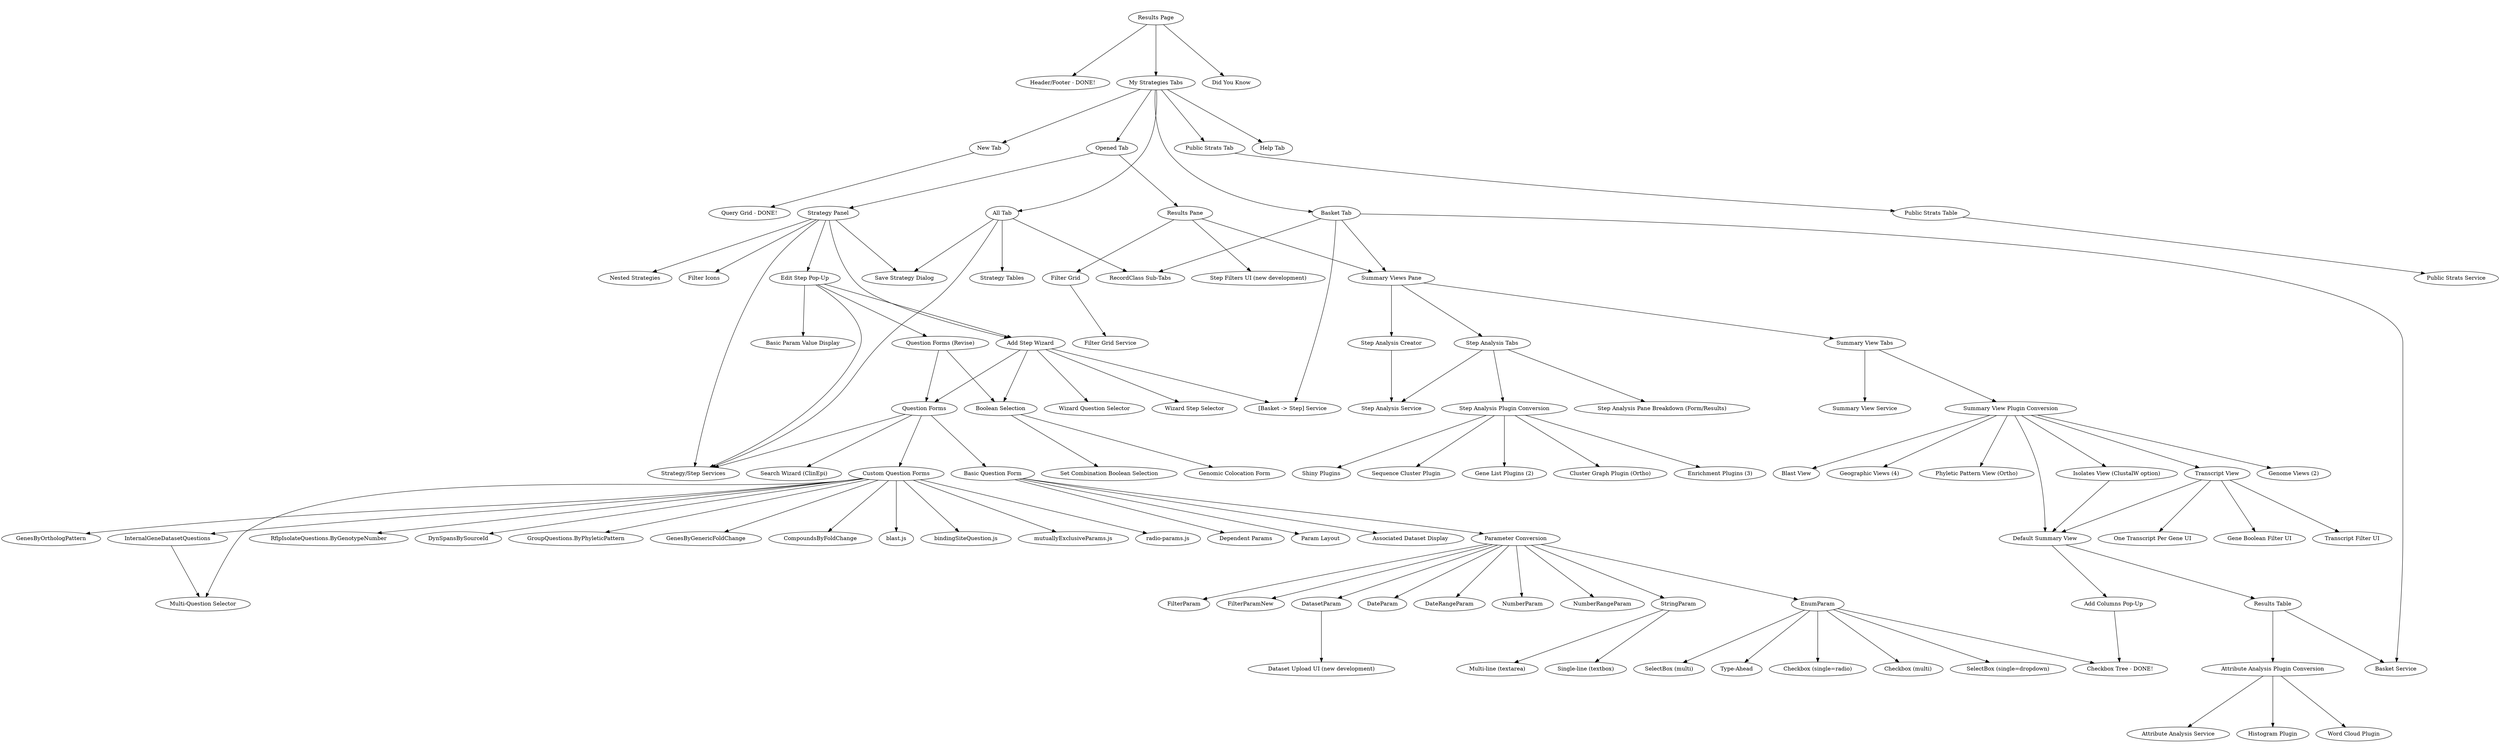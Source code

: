 ################################################################################
##
##  This document defines a dependency graph that describes the order in which
##  features must be converted to React in order to gradually convert the entire
##  results page to React.  Nodes are not Java classes or React components but a
##  combination of backend and frontend features- components, Java classes,
##  specific plugins, etc.
##
##  To easily view this graph, enter the following text into the textbox at:
##
##                     http://www.webgraphviz.com
##
################################################################################

digraph "Results Page React Transition Dependency Graph" {
  ratio=0.3
  "Results Page" -> "Header/Footer - DONE!"
  "Results Page" -> "My Strategies Tabs"
  "Results Page" -> "Did You Know"
  "My Strategies Tabs" -> "New Tab"
  "New Tab" -> "Query Grid - DONE!"
  "My Strategies Tabs" -> "Opened Tab"
  "Opened Tab" -> "Strategy Panel"
  "Opened Tab" -> "Results Pane"
  "Strategy Panel" -> "Nested Strategies"
  "Strategy Panel" -> "Filter Icons"
  "Strategy Panel" -> "Strategy/Step Services"
  "Strategy Panel" -> "Add Step Wizard"
  "Strategy Panel" -> "Save Strategy Dialog"
  "Add Step Wizard" -> "Wizard Question Selector"
  "Add Step Wizard" -> "[Basket -> Step] Service"
  "Add Step Wizard" -> "Wizard Step Selector"
  "Add Step Wizard" -> "Question Forms"
  "Add Step Wizard" -> "Boolean Selection"
  "Boolean Selection" -> "Set Combination Boolean Selection"
  "Boolean Selection" -> "Genomic Colocation Form"
  "Strategy Panel" -> "Edit Step Pop-Up"
  "Edit Step Pop-Up" -> "Basic Param Value Display"
  "Edit Step Pop-Up" -> "Strategy/Step Services"
  "Edit Step Pop-Up" -> "Question Forms (Revise)"
  "Edit Step Pop-Up" -> "Add Step Wizard"
  "Question Forms (Revise)" -> "Question Forms"
  "Question Forms (Revise)" -> "Boolean Selection"
  "My Strategies Tabs" -> "All Tab"
  "All Tab" -> "Strategy/Step Services"
  "All Tab" -> "RecordClass Sub-Tabs"
  "All Tab" -> "Strategy Tables"
  "All Tab" -> "Save Strategy Dialog"
  "My Strategies Tabs" -> "Basket Tab"
  "Basket Tab" -> "RecordClass Sub-Tabs"
  "Basket Tab" -> "Basket Service"
  "Basket Tab" -> "[Basket -> Step] Service"
  "Basket Tab" -> "Summary Views Pane"
  "My Strategies Tabs" -> "Public Strats Tab"
  "Public Strats Tab" -> "Public Strats Table"
  "Public Strats Table" -> "Public Strats Service"
  "My Strategies Tabs" -> "Help Tab"
  "Results Pane" -> "Summary Views Pane"
  "Results Pane" -> "Filter Grid"
  "Filter Grid" -> "Filter Grid Service"
  "Results Pane" -> "Step Filters UI (new development)"
  "Summary Views Pane" -> "Step Analysis Creator"
  "Step Analysis Creator" -> "Step Analysis Service"
  "Summary Views Pane" -> "Step Analysis Tabs"
  "Step Analysis Tabs" -> "Step Analysis Service"
  "Step Analysis Tabs" -> "Step Analysis Pane Breakdown (Form/Results)"
  "Step Analysis Tabs" -> "Step Analysis Plugin Conversion"
  "Step Analysis Plugin Conversion" -> "Enrichment Plugins (3)"
  "Step Analysis Plugin Conversion" -> "Shiny Plugins"
  "Step Analysis Plugin Conversion" -> "Sequence Cluster Plugin"
  "Step Analysis Plugin Conversion" -> "Gene List Plugins (2)"
  "Step Analysis Plugin Conversion" -> "Cluster Graph Plugin (Ortho)"
  "Summary Views Pane" -> "Summary View Tabs"
  "Summary View Tabs" -> "Summary View Service"
  "Summary View Tabs" -> "Summary View Plugin Conversion"
  "Summary View Plugin Conversion" -> "Default Summary View"
  "Summary View Plugin Conversion" -> "Genome Views (2)"
  "Summary View Plugin Conversion" -> "Blast View"
  "Summary View Plugin Conversion" -> "Isolates View (ClustalW option)"
  "Summary View Plugin Conversion" -> "Transcript View"
  "Summary View Plugin Conversion" -> "Geographic Views (4)"
  "Summary View Plugin Conversion" -> "Phyletic Pattern View (Ortho)"
  "Isolates View (ClustalW option)" -> "Default Summary View"
  "Transcript View" -> "Default Summary View"
  "Transcript View" -> "Gene Boolean Filter UI"
  "Transcript View" -> "Transcript Filter UI"
  "Transcript View" -> "One Transcript Per Gene UI"
  "Default Summary View" -> "Results Table"
  "Default Summary View" -> "Add Columns Pop-Up"
  "Results Table" -> "Basket Service"
  "Results Table" -> "Attribute Analysis Plugin Conversion"
  "Attribute Analysis Plugin Conversion" -> "Attribute Analysis Service"
  "Attribute Analysis Plugin Conversion" -> "Histogram Plugin"
  "Attribute Analysis Plugin Conversion" -> "Word Cloud Plugin"
  "Add Columns Pop-Up" -> "Checkbox Tree - DONE!"
  "Question Forms" -> "Strategy/Step Services"
  "Question Forms" -> "Basic Question Form"
  "Question Forms" -> "Search Wizard (ClinEpi)"
  "Question Forms" -> "Custom Question Forms"
  "Custom Question Forms" -> "GenesByOrthologPattern"
  "Custom Question Forms" -> "Multi-Question Selector"
  "Custom Question Forms" -> "InternalGeneDatasetQuestions"
  "InternalGeneDatasetQuestions" -> "Multi-Question Selector"
  "Custom Question Forms" -> "RflpIsolateQuestions.ByGenotypeNumber"
  "Custom Question Forms" -> "DynSpansBySourceId"
  "Custom Question Forms" -> "GroupQuestions.ByPhyleticPattern"
  "Custom Question Forms" -> "GenesByGenericFoldChange"
  "Custom Question Forms" -> "CompoundsByFoldChange"
  "Custom Question Forms" -> "blast.js"
  "Custom Question Forms" -> "bindingSiteQuestion.js"
  "Custom Question Forms" -> "mutuallyExclusiveParams.js"
  "Custom Question Forms" -> "radio-params.js"
  "Basic Question Form" -> "Param Layout"
  "Basic Question Form" -> "Associated Dataset Display"
  "Basic Question Form" -> "Parameter Conversion"
  "Basic Question Form" -> "Dependent Params"
  "Parameter Conversion" -> "EnumParam"
  "EnumParam" -> "Checkbox (single=radio)"
  "EnumParam" -> "Checkbox (multi)"
  "EnumParam" -> "SelectBox (single=dropdown)"
  "EnumParam" -> "SelectBox (multi)"
  "EnumParam" -> "Checkbox Tree - DONE!"
  "EnumParam" -> "Type-Ahead"
  "Parameter Conversion" -> "FilterParam"
  "Parameter Conversion" -> "FilterParamNew"
  "Parameter Conversion" -> "DatasetParam"
  "DatasetParam" -> "Dataset Upload UI (new development)"
  "Parameter Conversion" -> "DateParam"
  "Parameter Conversion" -> "DateRangeParam"
  "Parameter Conversion" -> "NumberParam"
  "Parameter Conversion" -> "NumberRangeParam"
  "Parameter Conversion" -> "StringParam"
  "StringParam" -> "Single-line (textbox)"
  "StringParam" -> "Multi-line (textarea)"
}
